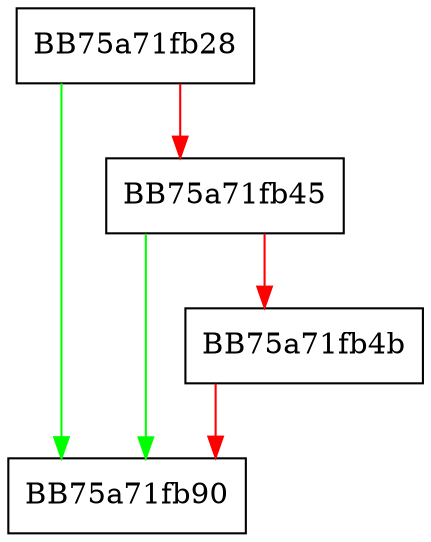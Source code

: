 digraph _Getcat {
  node [shape="box"];
  graph [splines=ortho];
  BB75a71fb28 -> BB75a71fb90 [color="green"];
  BB75a71fb28 -> BB75a71fb45 [color="red"];
  BB75a71fb45 -> BB75a71fb90 [color="green"];
  BB75a71fb45 -> BB75a71fb4b [color="red"];
  BB75a71fb4b -> BB75a71fb90 [color="red"];
}